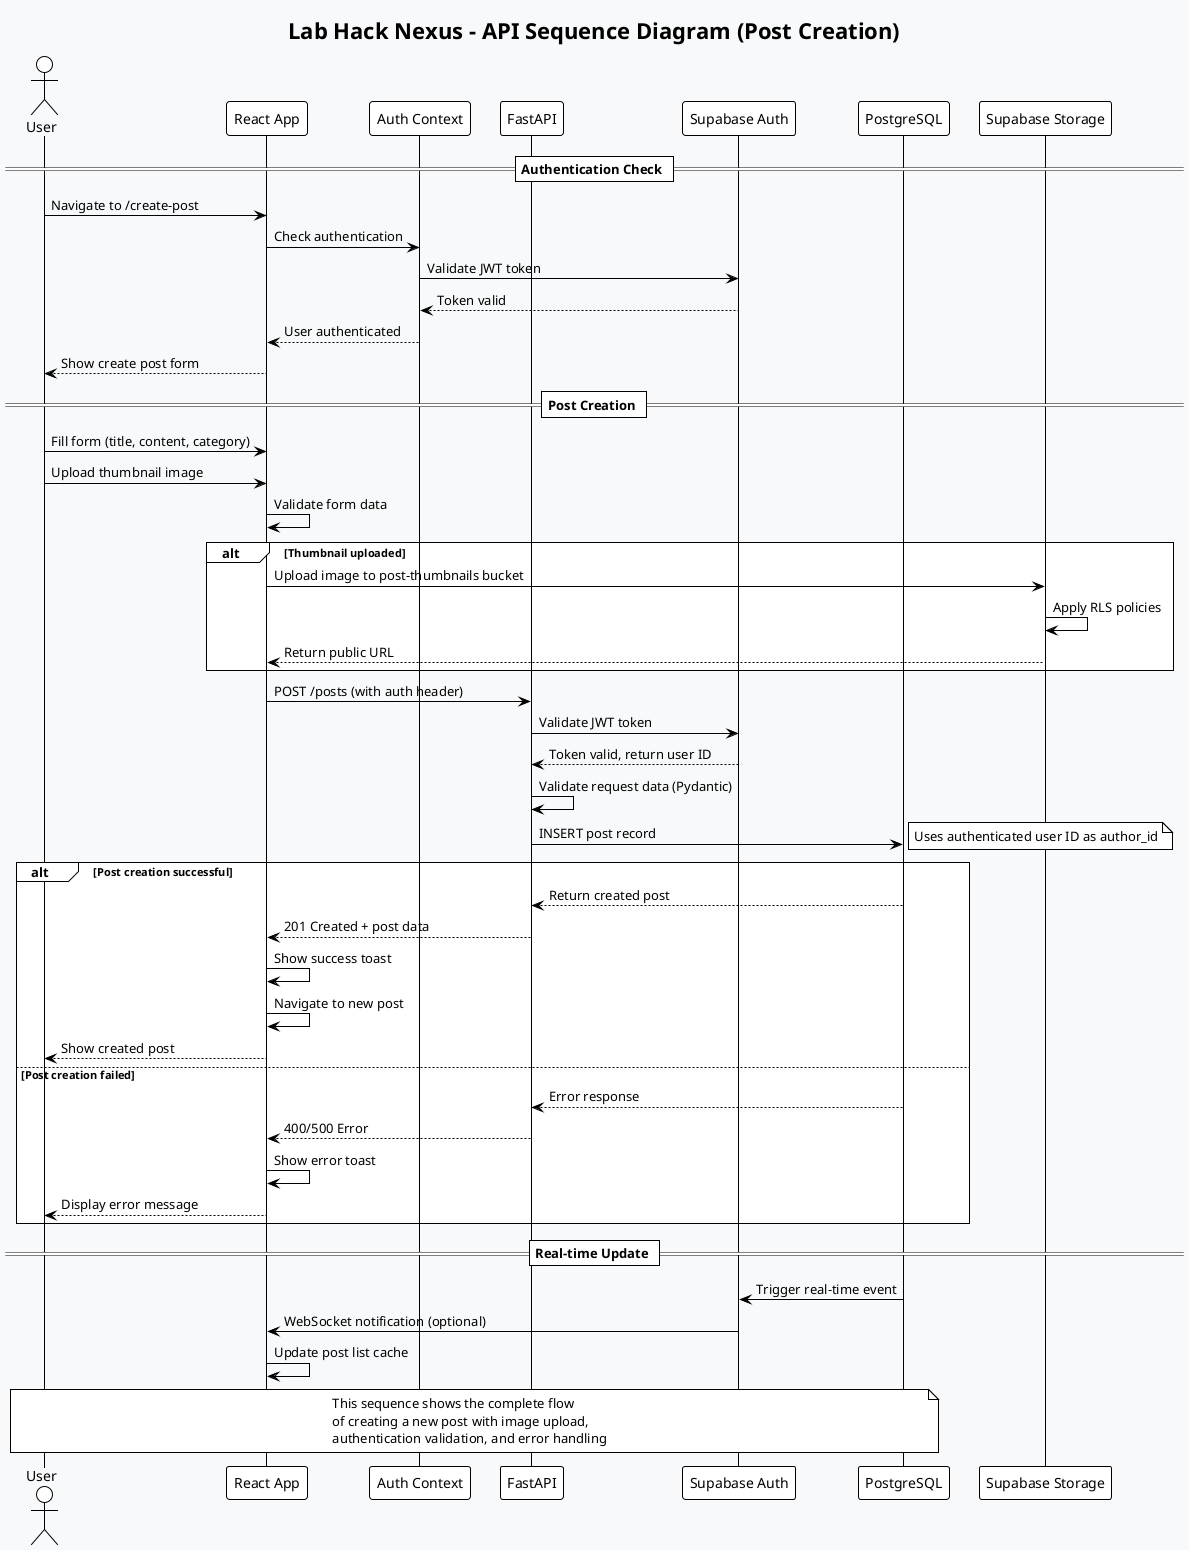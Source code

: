 @startuml API_Sequence
!theme plain
skinparam backgroundColor #F8F9FA

title Lab Hack Nexus - API Sequence Diagram (Post Creation)

actor "User" as user
participant "React App" as frontend
participant "Auth Context" as auth_context
participant "FastAPI" as api
participant "Supabase Auth" as supabase_auth
participant "PostgreSQL" as database
participant "Supabase Storage" as storage

== Authentication Check ==
user -> frontend : Navigate to /create-post
frontend -> auth_context : Check authentication
auth_context -> supabase_auth : Validate JWT token
supabase_auth --> auth_context : Token valid
auth_context --> frontend : User authenticated
frontend --> user : Show create post form

== Post Creation ==
user -> frontend : Fill form (title, content, category)
user -> frontend : Upload thumbnail image
frontend -> frontend : Validate form data

alt Thumbnail uploaded
  frontend -> storage : Upload image to post-thumbnails bucket
  storage -> storage : Apply RLS policies
  storage --> frontend : Return public URL
end

frontend -> api : POST /posts (with auth header)
api -> supabase_auth : Validate JWT token
supabase_auth --> api : Token valid, return user ID

api -> api : Validate request data (Pydantic)
api -> database : INSERT post record
note right : Uses authenticated user ID as author_id

alt Post creation successful
  database --> api : Return created post
  api --> frontend : 201 Created + post data
  frontend -> frontend : Show success toast
  frontend -> frontend : Navigate to new post
  frontend --> user : Show created post
else Post creation failed
  database --> api : Error response
  api --> frontend : 400/500 Error
  frontend -> frontend : Show error toast
  frontend --> user : Display error message
end

== Real-time Update ==
database -> supabase_auth : Trigger real-time event
supabase_auth -> frontend : WebSocket notification (optional)
frontend -> frontend : Update post list cache

note over user, database
  This sequence shows the complete flow
  of creating a new post with image upload,
  authentication validation, and error handling
end note

@enduml
